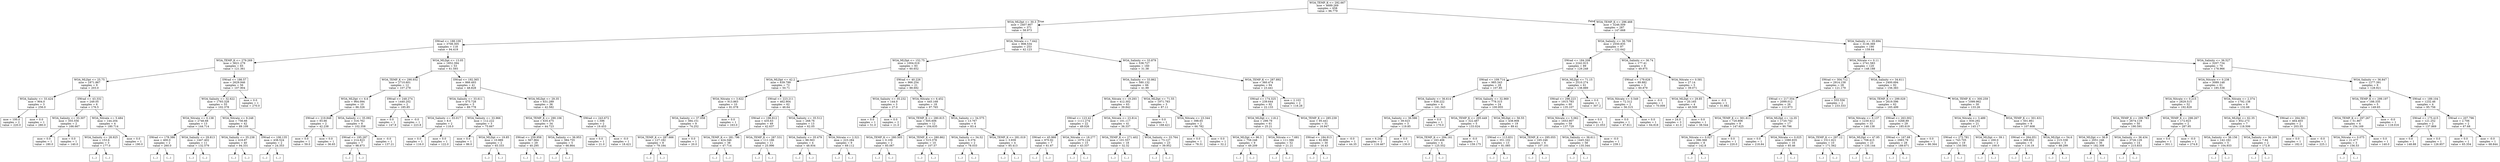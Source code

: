 digraph Tree {
node [shape=box] ;
0 [label="WOA_TEMP_K <= 292.667\nmse = 4689.269\nsamples = 658\nvalue = 96.779"] ;
1 [label="WOA_MLDpt <= 30.3\nmse = 2407.907\nsamples = 371\nvalue = 58.973"] ;
0 -> 1 [labeldistance=2.5, labelangle=45, headlabel="True"] ;
2 [label="SWrad <= 188.109\nmse = 3708.305\nsamples = 118\nvalue = 94.419"] ;
1 -> 2 ;
3 [label="WOA_TEMP_K <= 279.269\nmse = 3621.279\nsamples = 65\nvalue = 121.361"] ;
2 -> 3 ;
4 [label="WOA_MLDpt <= 25.75\nmse = 1871.867\nsamples = 9\nvalue = 203.0"] ;
3 -> 4 ;
5 [label="WOA_Salinity <= 33.424\nmse = 904.0\nsamples = 3\nvalue = 256.0"] ;
4 -> 5 ;
6 [label="mse = 100.0\nsamples = 2\nvalue = 220.0"] ;
5 -> 6 ;
7 [label="mse = 0.0\nsamples = 1\nvalue = 280.0"] ;
5 -> 7 ;
8 [label="SWrad <= 43.332\nmse = 249.05\nsamples = 6\nvalue = 176.5"] ;
4 -> 8 ;
9 [label="WOA_Salinity <= 33.307\nmse = 355.556\nsamples = 2\nvalue = 166.667"] ;
8 -> 9 ;
10 [label="mse = 0.0\nsamples = 1\nvalue = 180.0"] ;
9 -> 10 ;
11 [label="mse = 0.0\nsamples = 1\nvalue = 140.0"] ;
9 -> 11 ;
12 [label="WOA_Nitrate <= 5.484\nmse = 144.204\nsamples = 4\nvalue = 180.714"] ;
8 -> 12 ;
13 [label="WOA_Salinity <= 28.925\nmse = 153.6\nsamples = 3\nvalue = 177.0"] ;
12 -> 13 ;
14 [label="(...)"] ;
13 -> 14 ;
15 [label="(...)"] ;
13 -> 15 ;
16 [label="mse = 0.0\nsamples = 1\nvalue = 190.0"] ;
12 -> 16 ;
17 [label="SWrad <= 186.57\nmse = 2629.946\nsamples = 56\nvalue = 107.904"] ;
3 -> 17 ;
18 [label="WOA_Salinity <= 32.622\nmse = 1793.328\nsamples = 55\nvalue = 102.378"] ;
17 -> 18 ;
19 [label="WOA_Nitrate <= 0.138\nmse = 2746.68\nsamples = 13\nvalue = 144.714"] ;
18 -> 19 ;
20 [label="SWrad <= 178.386\nmse = 400.0\nsamples = 2\nvalue = 260.0"] ;
19 -> 20 ;
21 [label="(...)"] ;
20 -> 21 ;
22 [label="(...)"] ;
20 -> 22 ;
23 [label="WOA_Salinity <= 29.813\nmse = 1447.402\nsamples = 11\nvalue = 132.579"] ;
19 -> 23 ;
24 [label="(...)"] ;
23 -> 24 ;
33 [label="(...)"] ;
23 -> 33 ;
42 [label="WOA_Nitrate <= 9.248\nmse = 756.66\nsamples = 42\nvalue = 89.109"] ;
18 -> 42 ;
43 [label="WOA_Salinity <= 35.238\nmse = 416.87\nsamples = 40\nvalue = 94.331"] ;
42 -> 43 ;
44 [label="(...)"] ;
43 -> 44 ;
89 [label="(...)"] ;
43 -> 89 ;
96 [label="SWrad <= 106.135\nmse = 438.524\nsamples = 2\nvalue = 24.353"] ;
42 -> 96 ;
97 [label="(...)"] ;
96 -> 97 ;
98 [label="(...)"] ;
96 -> 98 ;
99 [label="mse = 0.0\nsamples = 1\nvalue = 270.0"] ;
17 -> 99 ;
100 [label="WOA_MLDpt <= 13.05\nmse = 1852.394\nsamples = 53\nvalue = 61.593"] ;
2 -> 100 ;
101 [label="WOA_TEMP_K <= 290.932\nmse = 2710.601\nsamples = 12\nvalue = 107.278"] ;
100 -> 101 ;
102 [label="WOA_MLDpt <= 6.6\nmse = 964.094\nsamples = 10\nvalue = 86.326"] ;
101 -> 102 ;
103 [label="SWrad <= 219.848\nmse = 93.66\nsamples = 2\nvalue = 42.238"] ;
102 -> 103 ;
104 [label="mse = 0.0\nsamples = 1\nvalue = 59.0"] ;
103 -> 104 ;
105 [label="mse = 0.0\nsamples = 1\nvalue = 36.65"] ;
103 -> 105 ;
106 [label="WOA_Salinity <= 35.092\nmse = 316.762\nsamples = 8\nvalue = 102.358"] ;
102 -> 106 ;
107 [label="SWrad <= 195.287\nmse = 214.823\nsamples = 7\nvalue = 98.873"] ;
106 -> 107 ;
108 [label="(...)"] ;
107 -> 108 ;
113 [label="(...)"] ;
107 -> 113 ;
120 [label="mse = -0.0\nsamples = 1\nvalue = 137.21"] ;
106 -> 120 ;
121 [label="SWrad <= 248.274\nmse = 1440.202\nsamples = 2\nvalue = 185.85"] ;
101 -> 121 ;
122 [label="mse = 0.0\nsamples = 1\nvalue = 147.9"] ;
121 -> 122 ;
123 [label="mse = -0.0\nsamples = 1\nvalue = 223.8"] ;
121 -> 123 ;
124 [label="SWrad <= 192.365\nmse = 866.493\nsamples = 41\nvalue = 48.828"] ;
100 -> 124 ;
125 [label="WOA_Salinity <= 33.611\nmse = 475.728\nsamples = 5\nvalue = 89.778"] ;
124 -> 125 ;
126 [label="WOA_Salinity <= 33.017\nmse = 8.0\nsamples = 2\nvalue = 118.0"] ;
125 -> 126 ;
127 [label="mse = 0.0\nsamples = 1\nvalue = 116.0"] ;
126 -> 127 ;
128 [label="mse = 0.0\nsamples = 1\nvalue = 122.0"] ;
126 -> 128 ;
129 [label="WOA_Salinity <= 33.966\nmse = 112.222\nsamples = 3\nvalue = 75.667"] ;
125 -> 129 ;
130 [label="mse = 0.0\nsamples = 1\nvalue = 86.0"] ;
129 -> 130 ;
131 [label="WOA_MLDpt <= 19.85\nmse = 10.889\nsamples = 2\nvalue = 65.333"] ;
129 -> 131 ;
132 [label="(...)"] ;
131 -> 132 ;
133 [label="(...)"] ;
131 -> 133 ;
134 [label="WOA_MLDpt <= 29.35\nmse = 631.289\nsamples = 36\nvalue = 42.582"] ;
124 -> 134 ;
135 [label="WOA_TEMP_K <= 290.106\nmse = 635.475\nsamples = 34\nvalue = 44.723"] ;
134 -> 135 ;
136 [label="SWrad <= 259.958\nmse = 567.964\nsamples = 29\nvalue = 40.295"] ;
135 -> 136 ;
137 [label="(...)"] ;
136 -> 137 ;
162 [label="(...)"] ;
136 -> 162 ;
169 [label="WOA_Salinity <= 36.953\nmse = 384.755\nsamples = 5\nvalue = 66.864"] ;
135 -> 169 ;
170 [label="(...)"] ;
169 -> 170 ;
173 [label="(...)"] ;
169 -> 173 ;
178 [label="SWrad <= 243.672\nmse = 1.596\nsamples = 2\nvalue = 19.453"] ;
134 -> 178 ;
179 [label="mse = 0.0\nsamples = 1\nvalue = 21.0"] ;
178 -> 179 ;
180 [label="mse = -0.0\nsamples = 1\nvalue = 18.421"] ;
178 -> 180 ;
181 [label="WOA_Nitrate <= 7.642\nmse = 908.534\nsamples = 253\nvalue = 42.123"] ;
1 -> 181 ;
182 [label="WOA_MLDpt <= 152.75\nmse = 1004.019\nsamples = 93\nvalue = 60.652"] ;
181 -> 182 ;
183 [label="WOA_MLDpt <= 42.2\nmse = 639.799\nsamples = 72\nvalue = 50.71"] ;
182 -> 183 ;
184 [label="WOA_Nitrate <= 3.622\nmse = 913.863\nsamples = 10\nvalue = 81.078"] ;
183 -> 184 ;
185 [label="WOA_Salinity <= 37.058\nmse = 384.151\nsamples = 9\nvalue = 74.252"] ;
184 -> 185 ;
186 [label="WOA_TEMP_K <= 287.666\nmse = 127.182\nsamples = 8\nvalue = 79.184"] ;
185 -> 186 ;
187 [label="(...)"] ;
186 -> 187 ;
194 [label="(...)"] ;
186 -> 194 ;
201 [label="mse = 0.0\nsamples = 1\nvalue = 20.0"] ;
185 -> 201 ;
202 [label="mse = 0.0\nsamples = 1\nvalue = 163.0"] ;
184 -> 202 ;
203 [label="SWrad <= 223.211\nmse = 462.904\nsamples = 62\nvalue = 46.64"] ;
183 -> 203 ;
204 [label="SWrad <= 196.812\nmse = 435.63\nsamples = 49\nvalue = 42.637"] ;
203 -> 204 ;
205 [label="WOA_TEMP_K <= 281.796\nmse = 424.346\nsamples = 38\nvalue = 47.714"] ;
204 -> 205 ;
206 [label="(...)"] ;
205 -> 206 ;
217 [label="(...)"] ;
205 -> 217 ;
278 [label="WOA_TEMP_K <= 287.531\nmse = 111.186\nsamples = 11\nvalue = 25.996"] ;
204 -> 278 ;
279 [label="(...)"] ;
278 -> 279 ;
286 [label="(...)"] ;
278 -> 286 ;
289 [label="WOA_Salinity <= 35.512\nmse = 268.76\nsamples = 13\nvalue = 62.05"] ;
203 -> 289 ;
290 [label="WOA_Salinity <= 35.479\nmse = 88.563\nsamples = 4\nvalue = 48.934"] ;
289 -> 290 ;
291 [label="(...)"] ;
290 -> 291 ;
292 [label="(...)"] ;
290 -> 292 ;
293 [label="WOA_Nitrate <= 2.521\nmse = 223.284\nsamples = 9\nvalue = 69.112"] ;
289 -> 293 ;
294 [label="(...)"] ;
293 -> 294 ;
301 [label="(...)"] ;
293 -> 301 ;
302 [label="SWrad <= 40.226\nmse = 966.254\nsamples = 21\nvalue = 88.692"] ;
182 -> 302 ;
303 [label="WOA_Salinity <= 35.232\nmse = 144.0\nsamples = 3\nvalue = 27.0"] ;
302 -> 303 ;
304 [label="mse = 0.0\nsamples = 1\nvalue = 51.0"] ;
303 -> 304 ;
305 [label="mse = 0.0\nsamples = 2\nvalue = 21.0"] ;
303 -> 305 ;
306 [label="WOA_Nitrate <= 6.452\nmse = 445.168\nsamples = 18\nvalue = 97.765"] ;
302 -> 306 ;
307 [label="WOA_TEMP_K <= 280.815\nmse = 505.606\nsamples = 12\nvalue = 104.635"] ;
306 -> 307 ;
308 [label="WOA_TEMP_K <= 280.505\nmse = 0.109\nsamples = 2\nvalue = 85.067"] ;
307 -> 308 ;
309 [label="(...)"] ;
308 -> 309 ;
310 [label="(...)"] ;
308 -> 310 ;
311 [label="WOA_TEMP_K <= 280.862\nmse = 515.378\nsamples = 10\nvalue = 107.57"] ;
307 -> 311 ;
312 [label="(...)"] ;
311 -> 312 ;
313 [label="(...)"] ;
311 -> 313 ;
324 [label="WOA_Salinity <= 34.575\nmse = 13.767\nsamples = 6\nvalue = 83.4"] ;
306 -> 324 ;
325 [label="WOA_Salinity <= 34.52\nmse = 0.376\nsamples = 2\nvalue = 78.033"] ;
324 -> 325 ;
326 [label="(...)"] ;
325 -> 326 ;
327 [label="(...)"] ;
325 -> 327 ;
328 [label="WOA_TEMP_K <= 281.019\nmse = 3.939\nsamples = 4\nvalue = 85.413"] ;
324 -> 328 ;
329 [label="(...)"] ;
328 -> 329 ;
330 [label="(...)"] ;
328 -> 330 ;
333 [label="WOA_Salinity <= 33.879\nmse = 538.727\nsamples = 160\nvalue = 31.38"] ;
181 -> 333 ;
334 [label="WOA_Salinity <= 33.862\nmse = 580.132\nsamples = 66\nvalue = 41.99"] ;
333 -> 334 ;
335 [label="WOA_Nitrate <= 19.293\nmse = 412.302\nsamples = 63\nvalue = 39.842"] ;
334 -> 335 ;
336 [label="SWrad <= 123.42\nmse = 1111.274\nsamples = 22\nvalue = 49.026"] ;
335 -> 336 ;
337 [label="SWrad <= 45.966\nmse = 970.92\nsamples = 7\nvalue = 61.67"] ;
336 -> 337 ;
338 [label="(...)"] ;
337 -> 338 ;
339 [label="(...)"] ;
337 -> 339 ;
342 [label="WOA_Nitrate <= 18.277\nmse = 1070.124\nsamples = 15\nvalue = 43.337"] ;
336 -> 342 ;
343 [label="(...)"] ;
342 -> 343 ;
350 [label="(...)"] ;
342 -> 350 ;
355 [label="WOA_Nitrate <= 23.814\nmse = 101.117\nsamples = 41\nvalue = 36.337"] ;
335 -> 355 ;
356 [label="WOA_TEMP_K <= 271.402\nmse = 101.557\nsamples = 18\nvalue = 32.32"] ;
355 -> 356 ;
357 [label="(...)"] ;
356 -> 357 ;
358 [label="(...)"] ;
356 -> 358 ;
385 [label="WOA_Salinity <= 33.764\nmse = 73.127\nsamples = 23\nvalue = 39.952"] ;
355 -> 385 ;
386 [label="(...)"] ;
385 -> 386 ;
409 [label="(...)"] ;
385 -> 409 ;
426 [label="WOA_MLDpt <= 71.55\nmse = 1971.783\nsamples = 3\nvalue = 87.11"] ;
334 -> 426 ;
427 [label="mse = 0.0\nsamples = 1\nvalue = 168.421"] ;
426 -> 427 ;
428 [label="WOA_Nitrate <= 23.344\nmse = 398.65\nsamples = 2\nvalue = 66.782"] ;
426 -> 428 ;
429 [label="mse = 0.0\nsamples = 1\nvalue = 78.31"] ;
428 -> 429 ;
430 [label="mse = 0.0\nsamples = 1\nvalue = 32.2"] ;
428 -> 430 ;
431 [label="WOA_TEMP_K <= 287.892\nmse = 360.474\nsamples = 94\nvalue = 23.441"] ;
333 -> 431 ;
432 [label="SWrad <= 174.325\nmse = 239.644\nsamples = 92\nvalue = 22.133"] ;
431 -> 432 ;
433 [label="WOA_MLDpt <= 118.2\nmse = 299.79\nsamples = 61\nvalue = 25.21"] ;
432 -> 433 ;
434 [label="WOA_MLDpt <= 96.3\nmse = 758.248\nsamples = 9\nvalue = 49.209"] ;
433 -> 434 ;
435 [label="(...)"] ;
434 -> 435 ;
450 [label="(...)"] ;
434 -> 450 ;
451 [label="WOA_Nitrate <= 7.681\nmse = 111.386\nsamples = 52\nvalue = 21.21"] ;
433 -> 451 ;
452 [label="(...)"] ;
451 -> 452 ;
457 [label="(...)"] ;
451 -> 457 ;
494 [label="WOA_TEMP_K <= 285.239\nmse = 95.441\nsamples = 31\nvalue = 16.947"] ;
432 -> 494 ;
495 [label="SWrad <= 184.913\nmse = 82.806\nsamples = 30\nvalue = 16.43"] ;
494 -> 495 ;
496 [label="(...)"] ;
495 -> 496 ;
503 [label="(...)"] ;
495 -> 503 ;
546 [label="mse = -0.0\nsamples = 1\nvalue = 44.35"] ;
494 -> 546 ;
547 [label="mse = 2.103\nsamples = 2\nvalue = 118.28"] ;
431 -> 547 ;
548 [label="WOA_TEMP_K <= 296.468\nmse = 3246.509\nsamples = 287\nvalue = 147.668"] ;
0 -> 548 [labeldistance=2.5, labelangle=-45, headlabel="False"] ;
549 [label="WOA_Salinity <= 36.709\nmse = 2550.835\nsamples = 97\nvalue = 122.642"] ;
548 -> 549 ;
550 [label="SWrad <= 184.208\nmse = 2242.915\nsamples = 89\nvalue = 129.248"] ;
549 -> 550 ;
551 [label="SWrad <= 109.714\nmse = 985.343\nsamples = 28\nvalue = 107.85"] ;
550 -> 551 ;
552 [label="WOA_Salinity <= 36.614\nmse = 638.222\nsamples = 4\nvalue = 141.343"] ;
551 -> 552 ;
553 [label="WOA_Salinity <= 36.586\nmse = 39.023\nsamples = 3\nvalue = 119.85"] ;
552 -> 553 ;
554 [label="mse = 6.242\nsamples = 2\nvalue = 116.467"] ;
553 -> 554 ;
555 [label="mse = 0.0\nsamples = 1\nvalue = 130.0"] ;
553 -> 555 ;
556 [label="mse = 0.0\nsamples = 1\nvalue = 170.0"] ;
552 -> 556 ;
557 [label="WOA_Salinity <= 32.969\nmse = 778.315\nsamples = 24\nvalue = 100.955"] ;
551 -> 557 ;
558 [label="WOA_TEMP_K <= 295.449\nmse = 322.487\nsamples = 5\nvalue = 133.024"] ;
557 -> 558 ;
559 [label="WOA_TEMP_K <= 294.161\nmse = 163.406\nsamples = 4\nvalue = 125.552"] ;
558 -> 559 ;
560 [label="(...)"] ;
559 -> 560 ;
561 [label="(...)"] ;
559 -> 561 ;
564 [label="mse = -0.0\nsamples = 1\nvalue = 159.175"] ;
558 -> 564 ;
565 [label="WOA_MLDpt <= 56.55\nmse = 438.908\nsamples = 19\nvalue = 89.41"] ;
557 -> 565 ;
566 [label="SWrad <= 113.831\nmse = 351.102\nsamples = 13\nvalue = 81.085"] ;
565 -> 566 ;
567 [label="(...)"] ;
566 -> 567 ;
570 [label="(...)"] ;
566 -> 570 ;
589 [label="WOA_TEMP_K <= 295.055\nmse = 165.246\nsamples = 6\nvalue = 107.101"] ;
565 -> 589 ;
590 [label="(...)"] ;
589 -> 590 ;
597 [label="(...)"] ;
589 -> 597 ;
598 [label="WOA_MLDpt <= 71.15\nmse = 2510.274\nsamples = 61\nvalue = 138.889"] ;
550 -> 598 ;
599 [label="SWrad <= 298.223\nmse = 1915.783\nsamples = 60\nvalue = 135.107"] ;
598 -> 599 ;
600 [label="WOA_Nitrate <= 5.062\nmse = 1653.907\nsamples = 59\nvalue = 137.729"] ;
599 -> 600 ;
601 [label="WOA_Salinity <= 36.611\nmse = 1445.342\nsamples = 58\nvalue = 135.344"] ;
600 -> 601 ;
602 [label="(...)"] ;
601 -> 602 ;
661 [label="(...)"] ;
601 -> 661 ;
674 [label="mse = -0.0\nsamples = 1\nvalue = 239.1"] ;
600 -> 674 ;
675 [label="mse = 0.0\nsamples = 1\nvalue = 21.053"] ;
599 -> 675 ;
676 [label="mse = 0.0\nsamples = 1\nvalue = 307.2"] ;
598 -> 676 ;
677 [label="WOA_Salinity <= 36.74\nmse = 177.41\nsamples = 8\nvalue = 49.975"] ;
549 -> 677 ;
678 [label="SWrad <= 179.626\nmse = 89.882\nsamples = 3\nvalue = 60.879"] ;
677 -> 678 ;
679 [label="WOA_Nitrate <= 0.549\nmse = 72.312\nsamples = 2\nvalue = 56.315"] ;
678 -> 679 ;
680 [label="mse = 0.0\nsamples = 1\nvalue = 47.811"] ;
679 -> 680 ;
681 [label="mse = 0.0\nsamples = 1\nvalue = 64.818"] ;
679 -> 681 ;
682 [label="mse = -0.0\nsamples = 1\nvalue = 70.009"] ;
678 -> 682 ;
683 [label="WOA_Nitrate <= 0.581\nmse = 27.14\nsamples = 5\nvalue = 39.071"] ;
677 -> 683 ;
684 [label="WOA_MLDpt <= 29.85\nmse = 20.165\nsamples = 4\nvalue = 40.509"] ;
683 -> 684 ;
685 [label="mse = 24.0\nsamples = 3\nvalue = 41.0"] ;
684 -> 685 ;
686 [label="mse = 0.0\nsamples = 1\nvalue = 38.544"] ;
684 -> 686 ;
687 [label="mse = -0.0\nsamples = 1\nvalue = 31.882"] ;
683 -> 687 ;
688 [label="WOA_Salinity <= 35.694\nmse = 3136.369\nsamples = 190\nvalue = 159.64"] ;
548 -> 688 ;
689 [label="WOA_Nitrate <= 0.11\nmse = 2741.583\nsamples = 120\nvalue = 148.188"] ;
688 -> 689 ;
690 [label="SWrad <= 304.712\nmse = 2914.158\nsamples = 28\nvalue = 121.179"] ;
689 -> 690 ;
691 [label="SWrad <= 217.554\nmse = 2099.012\nsamples = 26\nvalue = 112.973"] ;
690 -> 691 ;
692 [label="WOA_TEMP_K <= 301.611\nmse = 720.806\nsamples = 9\nvalue = 147.625"] ;
691 -> 692 ;
693 [label="WOA_Nitrate <= 0.027\nmse = 396.368\nsamples = 8\nvalue = 142.8"] ;
692 -> 693 ;
694 [label="(...)"] ;
693 -> 694 ;
695 [label="(...)"] ;
693 -> 695 ;
702 [label="mse = 0.0\nsamples = 1\nvalue = 220.0"] ;
692 -> 702 ;
703 [label="WOA_MLDpt <= 14.35\nmse = 1720.742\nsamples = 17\nvalue = 90.796"] ;
691 -> 703 ;
704 [label="mse = 0.0\nsamples = 1\nvalue = 218.84"] ;
703 -> 704 ;
705 [label="WOA_Nitrate <= 0.025\nmse = 1080.835\nsamples = 16\nvalue = 85.46"] ;
703 -> 705 ;
706 [label="(...)"] ;
705 -> 706 ;
715 [label="(...)"] ;
705 -> 715 ;
736 [label="mse = 555.556\nsamples = 2\nvalue = 233.333"] ;
690 -> 736 ;
737 [label="WOA_Salinity <= 34.611\nmse = 2400.694\nsamples = 92\nvalue = 156.383"] ;
689 -> 737 ;
738 [label="WOA_TEMP_K <= 299.029\nmse = 2619.596\nsamples = 62\nvalue = 165.499"] ;
737 -> 738 ;
739 [label="WOA_Nitrate <= 0.137\nmse = 1230.412\nsamples = 33\nvalue = 146.138"] ;
738 -> 739 ;
740 [label="WOA_TEMP_K <= 297.12\nmse = 1511.621\nsamples = 10\nvalue = 171.562"] ;
739 -> 740 ;
741 [label="(...)"] ;
740 -> 741 ;
744 [label="(...)"] ;
740 -> 744 ;
749 [label="WOA_MLDpt <= 47.95\nmse = 708.415\nsamples = 23\nvalue = 135.144"] ;
739 -> 749 ;
750 [label="(...)"] ;
749 -> 750 ;
787 [label="(...)"] ;
749 -> 787 ;
788 [label="SWrad <= 263.002\nmse = 3268.89\nsamples = 29\nvalue = 185.619"] ;
738 -> 788 ;
789 [label="SWrad <= 167.68\nmse = 2983.79\nsamples = 28\nvalue = 189.671"] ;
788 -> 789 ;
790 [label="(...)"] ;
789 -> 790 ;
795 [label="(...)"] ;
789 -> 795 ;
830 [label="mse = 0.0\nsamples = 1\nvalue = 86.364"] ;
788 -> 830 ;
831 [label="WOA_TEMP_K <= 300.259\nmse = 1099.962\nsamples = 30\nvalue = 133.26"] ;
737 -> 831 ;
832 [label="WOA_Nitrate <= 3.489\nmse = 930.292\nsamples = 21\nvalue = 145.17"] ;
831 -> 832 ;
833 [label="SWrad <= 272.781\nmse = 743.705\nsamples = 19\nvalue = 150.591"] ;
832 -> 833 ;
834 [label="(...)"] ;
833 -> 834 ;
861 [label="(...)"] ;
833 -> 861 ;
864 [label="WOA_MLDpt <= 39.1\nmse = 200.0\nsamples = 2\nvalue = 100.0"] ;
832 -> 864 ;
865 [label="(...)"] ;
864 -> 865 ;
866 [label="(...)"] ;
864 -> 866 ;
867 [label="WOA_TEMP_K <= 301.631\nmse = 501.861\nsamples = 9\nvalue = 107.608"] ;
831 -> 867 ;
868 [label="SWrad <= 264.051\nmse = 389.852\nsamples = 6\nvalue = 116.19"] ;
867 -> 868 ;
869 [label="(...)"] ;
868 -> 869 ;
876 [label="(...)"] ;
868 -> 876 ;
879 [label="WOA_MLDpt <= 54.6\nmse = 215.338\nsamples = 3\nvalue = 88.299"] ;
867 -> 879 ;
880 [label="(...)"] ;
879 -> 880 ;
881 [label="(...)"] ;
879 -> 881 ;
884 [label="WOA_Salinity <= 36.527\nmse = 3207.734\nsamples = 70\nvalue = 178.966"] ;
688 -> 884 ;
885 [label="WOA_Nitrate <= 0.238\nmse = 3089.148\nsamples = 61\nvalue = 185.538"] ;
884 -> 885 ;
886 [label="WOA_Nitrate <= 0.215\nmse = 2829.515\nsamples = 52\nvalue = 192.829"] ;
885 -> 886 ;
887 [label="WOA_TEMP_K <= 299.783\nmse = 2674.119\nsamples = 50\nvalue = 190.591"] ;
886 -> 887 ;
888 [label="WOA_MLDpt <= 36.9\nmse = 2051.246\nsamples = 36\nvalue = 182.308"] ;
887 -> 888 ;
889 [label="(...)"] ;
888 -> 889 ;
908 [label="(...)"] ;
888 -> 908 ;
923 [label="WOA_Salinity <= 36.434\nmse = 3726.129\nsamples = 14\nvalue = 215.833"] ;
887 -> 923 ;
924 [label="(...)"] ;
923 -> 924 ;
935 [label="(...)"] ;
923 -> 935 ;
940 [label="WOA_TEMP_K <= 298.267\nmse = 172.923\nsamples = 2\nvalue = 287.95"] ;
886 -> 940 ;
941 [label="mse = 0.0\nsamples = 1\nvalue = 301.1"] ;
940 -> 941 ;
942 [label="mse = -0.0\nsamples = 1\nvalue = 274.8"] ;
940 -> 942 ;
943 [label="WOA_Nitrate <= 2.374\nmse = 1792.138\nsamples = 9\nvalue = 132.68"] ;
885 -> 943 ;
944 [label="WOA_MLDpt <= 62.35\nmse = 852.273\nsamples = 7\nvalue = 118.506"] ;
943 -> 944 ;
945 [label="WOA_Salinity <= 36.156\nmse = 142.182\nsamples = 5\nvalue = 104.933"] ;
944 -> 945 ;
946 [label="(...)"] ;
945 -> 946 ;
951 [label="(...)"] ;
945 -> 951 ;
954 [label="WOA_Salinity <= 36.209\nmse = 7.84\nsamples = 2\nvalue = 172.8"] ;
944 -> 954 ;
955 [label="(...)"] ;
954 -> 955 ;
956 [label="(...)"] ;
954 -> 956 ;
957 [label="SWrad <= 264.581\nmse = 464.403\nsamples = 2\nvalue = 203.55"] ;
943 -> 957 ;
958 [label="mse = 0.0\nsamples = 1\nvalue = 182.0"] ;
957 -> 958 ;
959 [label="mse = -0.0\nsamples = 1\nvalue = 225.1"] ;
957 -> 959 ;
960 [label="WOA_Salinity <= 36.847\nmse = 1277.391\nsamples = 9\nvalue = 128.921"] ;
884 -> 960 ;
961 [label="WOA_TEMP_K <= 299.197\nmse = 188.335\nsamples = 5\nvalue = 149.65"] ;
960 -> 961 ;
962 [label="WOA_TEMP_K <= 297.267\nmse = 51.867\nsamples = 4\nvalue = 154.169"] ;
961 -> 962 ;
963 [label="WOA_Nitrate <= 0.075\nmse = 21.477\nsamples = 3\nvalue = 156.53"] ;
962 -> 963 ;
964 [label="(...)"] ;
963 -> 964 ;
967 [label="(...)"] ;
963 -> 967 ;
968 [label="mse = 0.0\nsamples = 1\nvalue = 140.0"] ;
962 -> 968 ;
969 [label="mse = -0.0\nsamples = 1\nvalue = 118.016"] ;
961 -> 969 ;
970 [label="SWrad <= 189.104\nmse = 1232.46\nsamples = 4\nvalue = 95.756"] ;
960 -> 970 ;
971 [label="SWrad <= 175.415\nmse = 121.252\nsamples = 2\nvalue = 137.869"] ;
970 -> 971 ;
972 [label="mse = 0.0\nsamples = 1\nvalue = 148.88"] ;
971 -> 972 ;
973 [label="mse = 0.0\nsamples = 1\nvalue = 126.857"] ;
971 -> 973 ;
974 [label="SWrad <= 207.796\nmse = 2.706\nsamples = 2\nvalue = 67.68"] ;
970 -> 974 ;
975 [label="mse = 0.0\nsamples = 1\nvalue = 65.354"] ;
974 -> 975 ;
976 [label="mse = -0.0\nsamples = 1\nvalue = 68.844"] ;
974 -> 976 ;
}